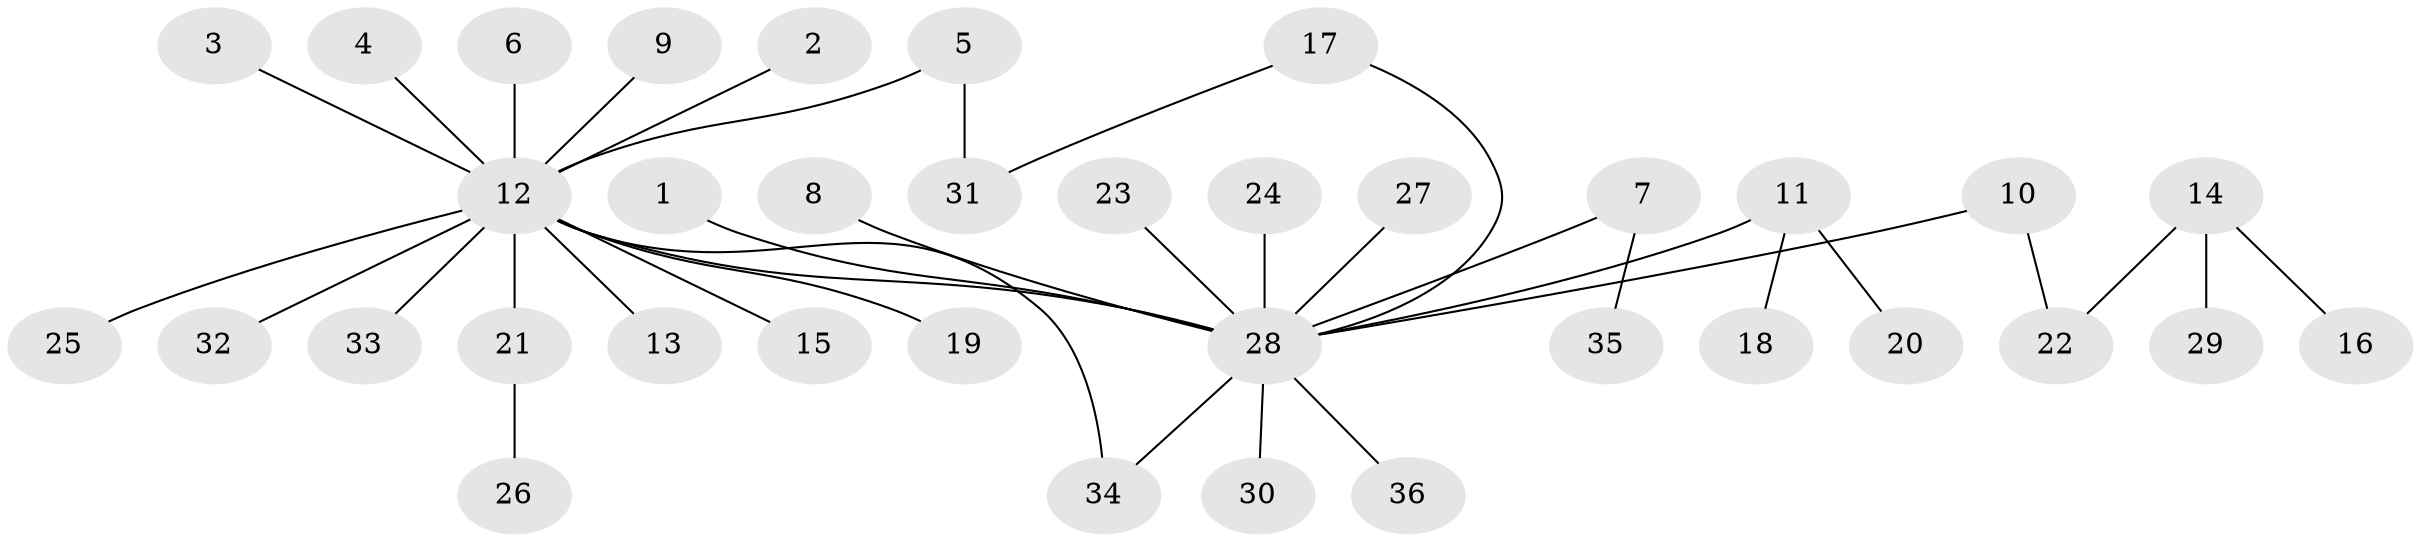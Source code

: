 // original degree distribution, {1: 0.6440677966101694, 15: 0.01694915254237288, 17: 0.01694915254237288, 4: 0.06779661016949153, 2: 0.1864406779661017, 3: 0.06779661016949153}
// Generated by graph-tools (version 1.1) at 2025/36/03/04/25 23:36:53]
// undirected, 36 vertices, 37 edges
graph export_dot {
  node [color=gray90,style=filled];
  1;
  2;
  3;
  4;
  5;
  6;
  7;
  8;
  9;
  10;
  11;
  12;
  13;
  14;
  15;
  16;
  17;
  18;
  19;
  20;
  21;
  22;
  23;
  24;
  25;
  26;
  27;
  28;
  29;
  30;
  31;
  32;
  33;
  34;
  35;
  36;
  1 -- 28 [weight=1.0];
  2 -- 12 [weight=1.0];
  3 -- 12 [weight=1.0];
  4 -- 12 [weight=1.0];
  5 -- 12 [weight=1.0];
  5 -- 31 [weight=1.0];
  6 -- 12 [weight=1.0];
  7 -- 28 [weight=1.0];
  7 -- 35 [weight=1.0];
  8 -- 28 [weight=1.0];
  9 -- 12 [weight=1.0];
  10 -- 22 [weight=1.0];
  10 -- 28 [weight=1.0];
  11 -- 18 [weight=1.0];
  11 -- 20 [weight=1.0];
  11 -- 28 [weight=1.0];
  12 -- 13 [weight=1.0];
  12 -- 15 [weight=1.0];
  12 -- 19 [weight=1.0];
  12 -- 21 [weight=1.0];
  12 -- 25 [weight=1.0];
  12 -- 28 [weight=1.0];
  12 -- 32 [weight=1.0];
  12 -- 33 [weight=1.0];
  12 -- 34 [weight=1.0];
  14 -- 16 [weight=1.0];
  14 -- 22 [weight=1.0];
  14 -- 29 [weight=1.0];
  17 -- 28 [weight=1.0];
  17 -- 31 [weight=1.0];
  21 -- 26 [weight=1.0];
  23 -- 28 [weight=1.0];
  24 -- 28 [weight=1.0];
  27 -- 28 [weight=1.0];
  28 -- 30 [weight=1.0];
  28 -- 34 [weight=1.0];
  28 -- 36 [weight=1.0];
}
